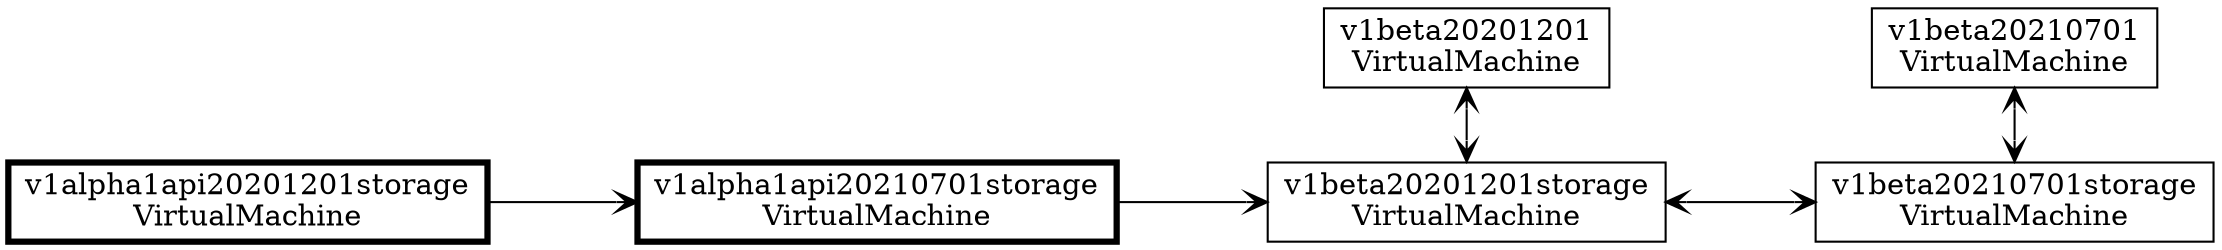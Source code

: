 graph {
    nodesep="1"

    subgraph apiVersions {
        rank=same;

        node [shape=rect]
        v1beta20201201 [label="v1beta20201201\nVirtualMachine"]

        node [shape=rect]
        v1beta20210701 [label="v1beta20210701\nVirtualMachine"]
    }

    subgraph storageVersions {
        rank=same;

        node [shape=rect]
        v1beta20201201storage [label="v1beta20201201storage\nVirtualMachine"]

        node [shape=rect]
        v1beta20210701storage [label="v1beta20210701storage\nVirtualMachine"]

        node [shape=rect, penwidth=3]
        v1alpha1api20201201storage [label="v1alpha1api20201201storage\nVirtualMachine"]

        node [shape=rect, penwidth=3]
        v1alpha1api20210701storage [label="v1alpha1api20210701storage\nVirtualMachine"]
    }

    edge [arrowhead=vee, arrowtail=vee, dir=both]
    v1beta20201201 -- v1beta20201201storage

    edge [arrowhead=vee, arrowtail=vee, dir=both]
    v1beta20210701 -- v1beta20210701storage

    edge [arrowhead=vee, arrowtail=vee, dir=both]
    v1beta20201201storage -- v1beta20210701storage

    edge [arrowhead=vee, arrowtail=none, dir=both]
    v1alpha1api20201201storage -- v1alpha1api20210701storage

    edge [arrowhead=vee, arrowtail=none, dir=both]
    v1alpha1api20210701storage -- v1beta20201201storage
}
